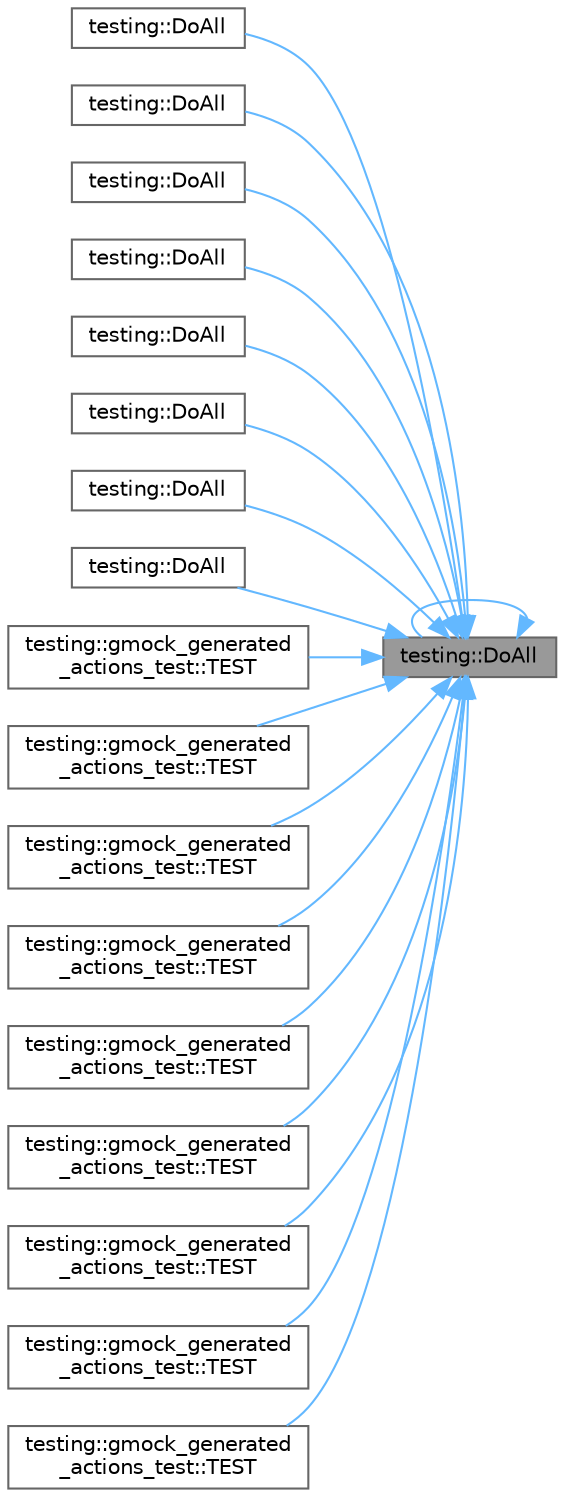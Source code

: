 digraph "testing::DoAll"
{
 // LATEX_PDF_SIZE
  bgcolor="transparent";
  edge [fontname=Helvetica,fontsize=10,labelfontname=Helvetica,labelfontsize=10];
  node [fontname=Helvetica,fontsize=10,shape=box,height=0.2,width=0.4];
  rankdir="RL";
  Node1 [id="Node000001",label="testing::DoAll",height=0.2,width=0.4,color="gray40", fillcolor="grey60", style="filled", fontcolor="black",tooltip=" "];
  Node1 -> Node1 [id="edge1_Node000001_Node000001",dir="back",color="steelblue1",style="solid",tooltip=" "];
  Node1 -> Node2 [id="edge2_Node000001_Node000002",dir="back",color="steelblue1",style="solid",tooltip=" "];
  Node2 [id="Node000002",label="testing::DoAll",height=0.2,width=0.4,color="grey40", fillcolor="white", style="filled",URL="$namespacetesting.html#a7ebff986d6aa00a1c527769a015dc0eb",tooltip=" "];
  Node1 -> Node3 [id="edge3_Node000001_Node000003",dir="back",color="steelblue1",style="solid",tooltip=" "];
  Node3 [id="Node000003",label="testing::DoAll",height=0.2,width=0.4,color="grey40", fillcolor="white", style="filled",URL="$namespacetesting.html#a36849ddfc310555b0c81296a5d72686a",tooltip=" "];
  Node1 -> Node4 [id="edge4_Node000001_Node000004",dir="back",color="steelblue1",style="solid",tooltip=" "];
  Node4 [id="Node000004",label="testing::DoAll",height=0.2,width=0.4,color="grey40", fillcolor="white", style="filled",URL="$namespacetesting.html#ae85195c79a1613a16efddb2560f21737",tooltip=" "];
  Node1 -> Node5 [id="edge5_Node000001_Node000005",dir="back",color="steelblue1",style="solid",tooltip=" "];
  Node5 [id="Node000005",label="testing::DoAll",height=0.2,width=0.4,color="grey40", fillcolor="white", style="filled",URL="$namespacetesting.html#afe168758dd10587154f2ed929a910741",tooltip=" "];
  Node1 -> Node6 [id="edge6_Node000001_Node000006",dir="back",color="steelblue1",style="solid",tooltip=" "];
  Node6 [id="Node000006",label="testing::DoAll",height=0.2,width=0.4,color="grey40", fillcolor="white", style="filled",URL="$namespacetesting.html#a76c1a3bdc608507c07844f130ab105f6",tooltip=" "];
  Node1 -> Node7 [id="edge7_Node000001_Node000007",dir="back",color="steelblue1",style="solid",tooltip=" "];
  Node7 [id="Node000007",label="testing::DoAll",height=0.2,width=0.4,color="grey40", fillcolor="white", style="filled",URL="$namespacetesting.html#afd5ffa83cd75683173d720d3eb55cdb5",tooltip=" "];
  Node1 -> Node8 [id="edge8_Node000001_Node000008",dir="back",color="steelblue1",style="solid",tooltip=" "];
  Node8 [id="Node000008",label="testing::DoAll",height=0.2,width=0.4,color="grey40", fillcolor="white", style="filled",URL="$namespacetesting.html#af8f123679e3519080a5ca8f636198716",tooltip=" "];
  Node1 -> Node9 [id="edge9_Node000001_Node000009",dir="back",color="steelblue1",style="solid",tooltip=" "];
  Node9 [id="Node000009",label="testing::DoAll",height=0.2,width=0.4,color="grey40", fillcolor="white", style="filled",URL="$namespacetesting.html#acc44b83140a8b24b4bd2edc57ce800f6",tooltip=" "];
  Node1 -> Node10 [id="edge10_Node000001_Node000010",dir="back",color="steelblue1",style="solid",tooltip=" "];
  Node10 [id="Node000010",label="testing::gmock_generated\l_actions_test::TEST",height=0.2,width=0.4,color="grey40", fillcolor="white", style="filled",URL="$namespacetesting_1_1gmock__generated__actions__test.html#a7e7ffc936de010908f42193b951016e3",tooltip=" "];
  Node1 -> Node11 [id="edge11_Node000001_Node000011",dir="back",color="steelblue1",style="solid",tooltip=" "];
  Node11 [id="Node000011",label="testing::gmock_generated\l_actions_test::TEST",height=0.2,width=0.4,color="grey40", fillcolor="white", style="filled",URL="$namespacetesting_1_1gmock__generated__actions__test.html#adf15fb74ccf2a473a31f0ae733210f3f",tooltip=" "];
  Node1 -> Node12 [id="edge12_Node000001_Node000012",dir="back",color="steelblue1",style="solid",tooltip=" "];
  Node12 [id="Node000012",label="testing::gmock_generated\l_actions_test::TEST",height=0.2,width=0.4,color="grey40", fillcolor="white", style="filled",URL="$namespacetesting_1_1gmock__generated__actions__test.html#aa6ed664752eab81abc0c8ec08bc28fe0",tooltip=" "];
  Node1 -> Node13 [id="edge13_Node000001_Node000013",dir="back",color="steelblue1",style="solid",tooltip=" "];
  Node13 [id="Node000013",label="testing::gmock_generated\l_actions_test::TEST",height=0.2,width=0.4,color="grey40", fillcolor="white", style="filled",URL="$namespacetesting_1_1gmock__generated__actions__test.html#ae2037cf34f7bbdb2aa779f31f44c0530",tooltip=" "];
  Node1 -> Node14 [id="edge14_Node000001_Node000014",dir="back",color="steelblue1",style="solid",tooltip=" "];
  Node14 [id="Node000014",label="testing::gmock_generated\l_actions_test::TEST",height=0.2,width=0.4,color="grey40", fillcolor="white", style="filled",URL="$namespacetesting_1_1gmock__generated__actions__test.html#aa1eb8dae72fb173011bf64027f075cea",tooltip=" "];
  Node1 -> Node15 [id="edge15_Node000001_Node000015",dir="back",color="steelblue1",style="solid",tooltip=" "];
  Node15 [id="Node000015",label="testing::gmock_generated\l_actions_test::TEST",height=0.2,width=0.4,color="grey40", fillcolor="white", style="filled",URL="$namespacetesting_1_1gmock__generated__actions__test.html#af9328f486c8862bfb3a08bd9c0b10a2d",tooltip=" "];
  Node1 -> Node16 [id="edge16_Node000001_Node000016",dir="back",color="steelblue1",style="solid",tooltip=" "];
  Node16 [id="Node000016",label="testing::gmock_generated\l_actions_test::TEST",height=0.2,width=0.4,color="grey40", fillcolor="white", style="filled",URL="$namespacetesting_1_1gmock__generated__actions__test.html#a11cc35bfa98278915c040aac2329b4a7",tooltip=" "];
  Node1 -> Node17 [id="edge17_Node000001_Node000017",dir="back",color="steelblue1",style="solid",tooltip=" "];
  Node17 [id="Node000017",label="testing::gmock_generated\l_actions_test::TEST",height=0.2,width=0.4,color="grey40", fillcolor="white", style="filled",URL="$namespacetesting_1_1gmock__generated__actions__test.html#a9fe00b82e3daa39501cefb4636b1909c",tooltip=" "];
  Node1 -> Node18 [id="edge18_Node000001_Node000018",dir="back",color="steelblue1",style="solid",tooltip=" "];
  Node18 [id="Node000018",label="testing::gmock_generated\l_actions_test::TEST",height=0.2,width=0.4,color="grey40", fillcolor="white", style="filled",URL="$namespacetesting_1_1gmock__generated__actions__test.html#ab1820fa999561582ae20885c4149a634",tooltip=" "];
}
